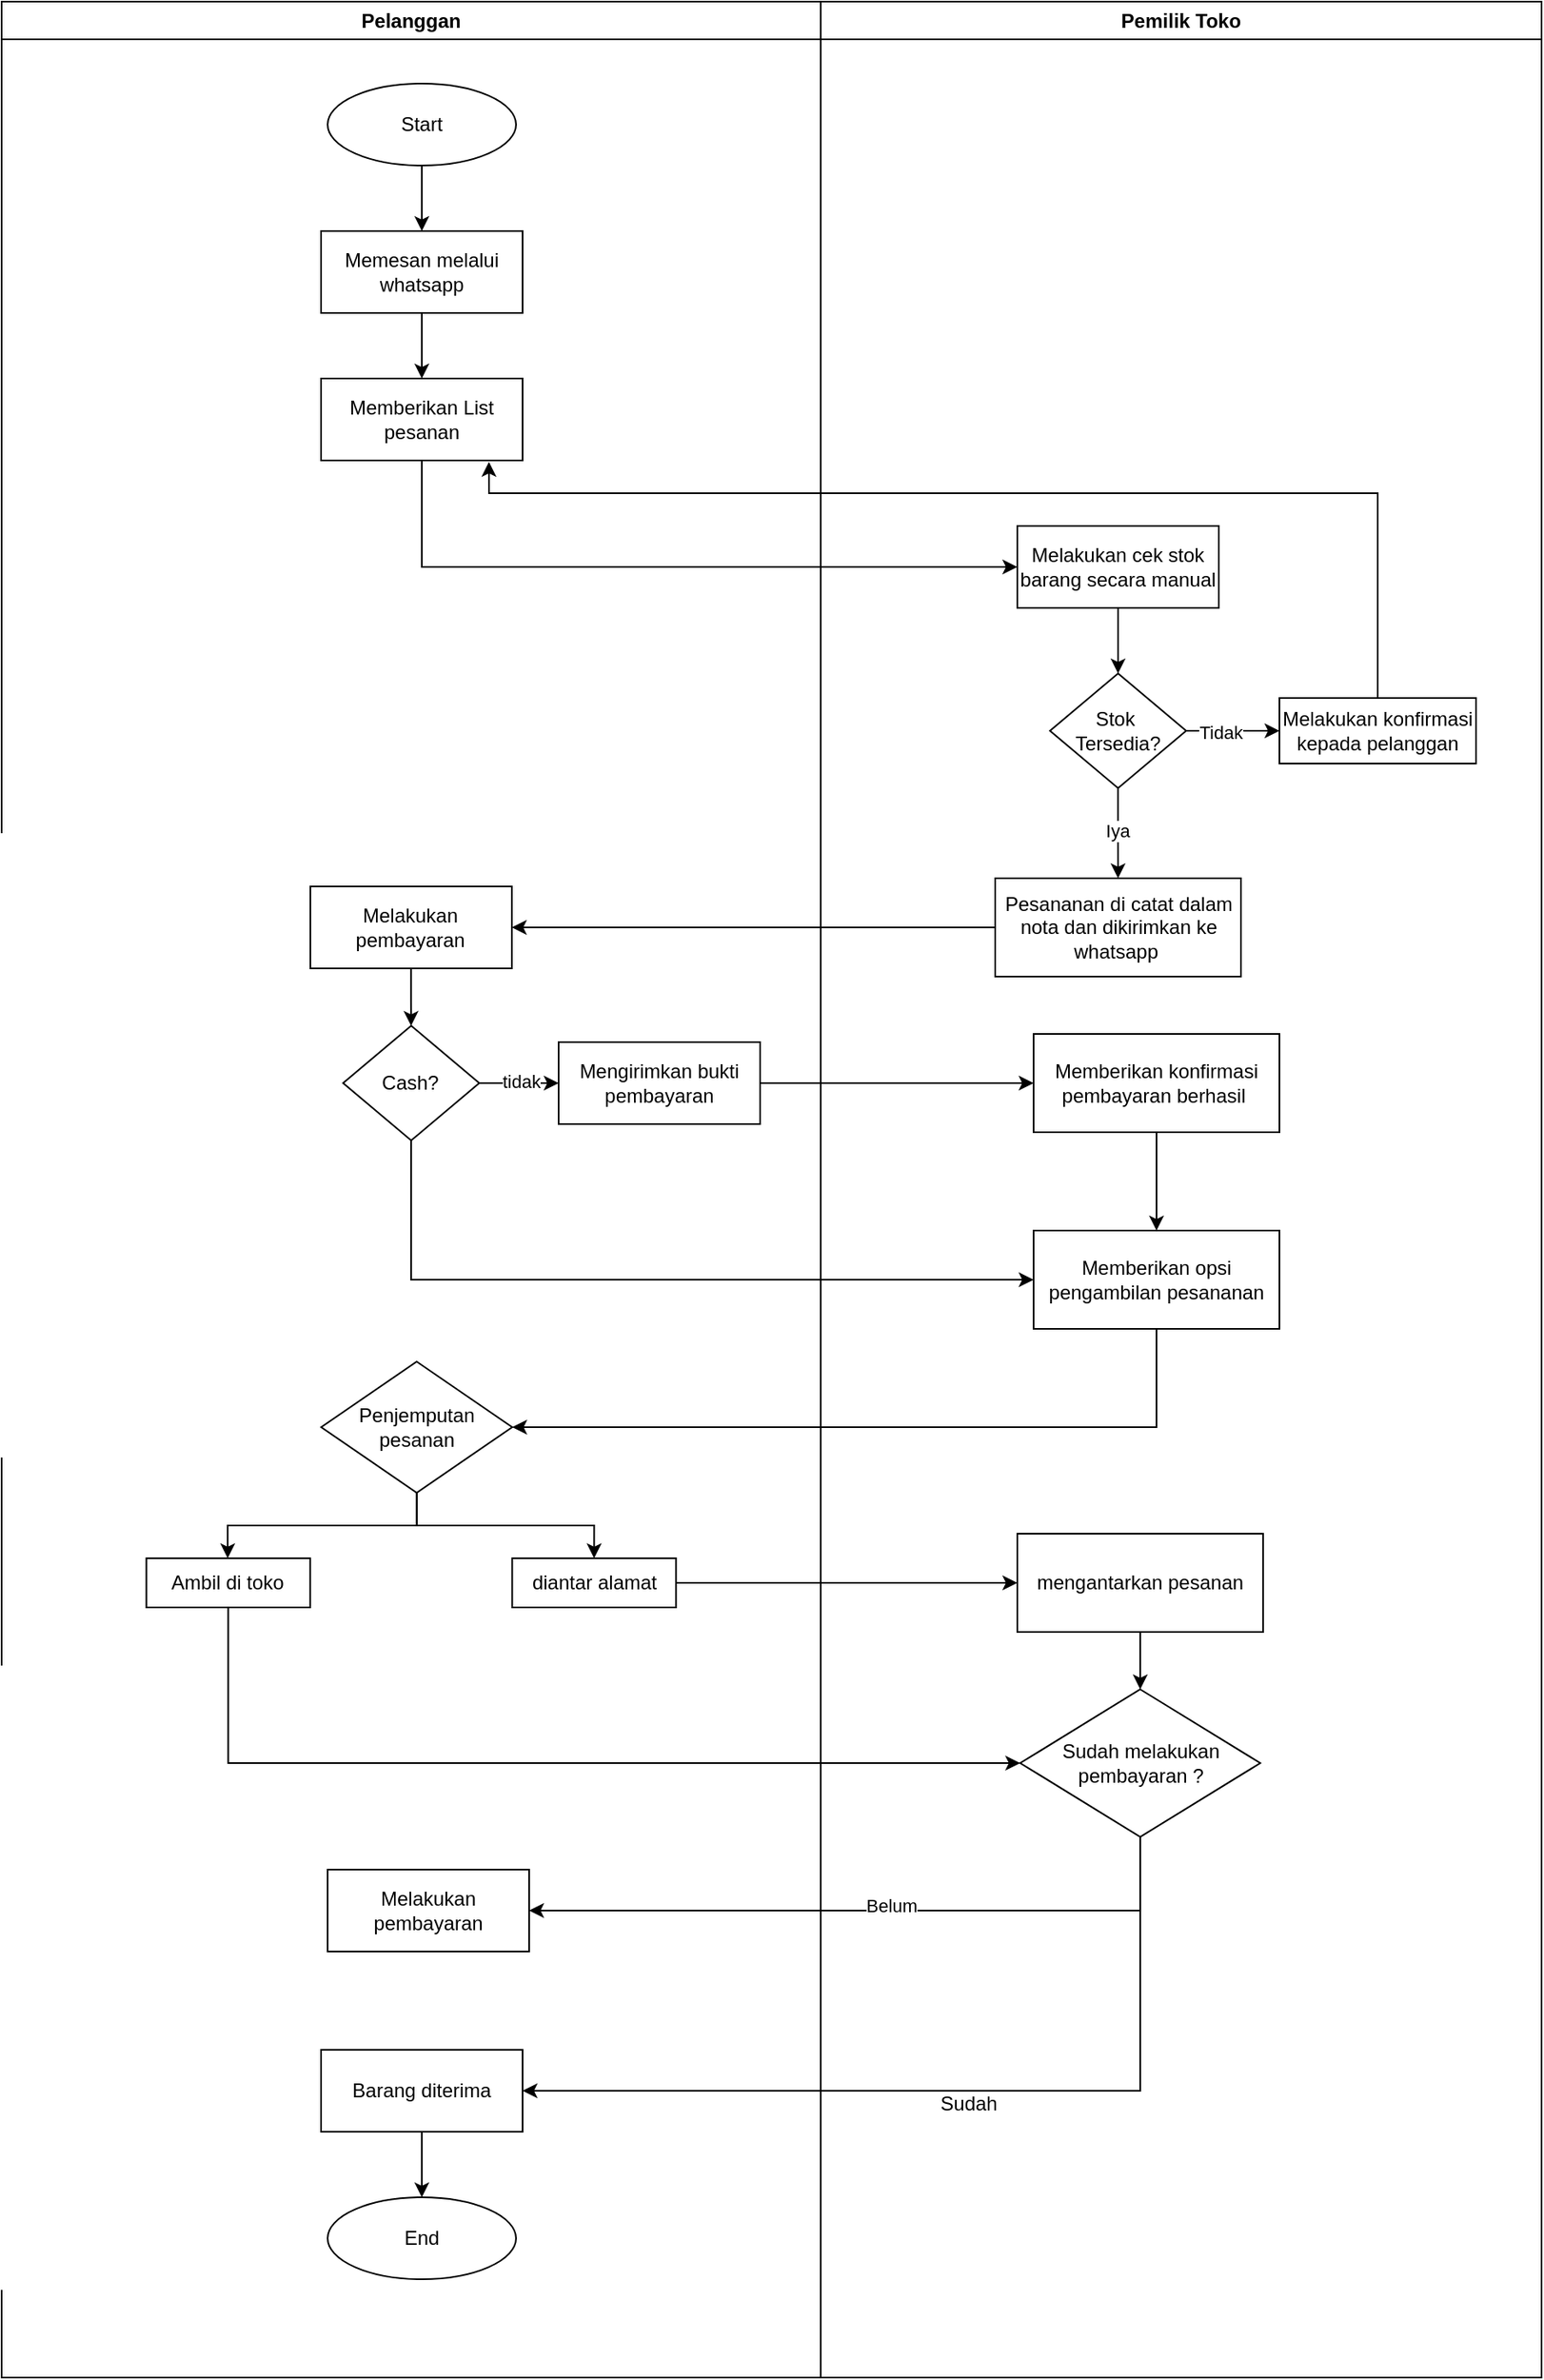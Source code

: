 <mxfile version="26.0.14">
  <diagram name="Page-1" id="lMPPSyxQ9ihXqq-34sMT">
    <mxGraphModel dx="1522" dy="672" grid="1" gridSize="10" guides="1" tooltips="1" connect="1" arrows="1" fold="1" page="1" pageScale="1" pageWidth="850" pageHeight="1100" math="0" shadow="0">
      <root>
        <mxCell id="0" />
        <mxCell id="1" parent="0" />
        <mxCell id="8Lf1zGKXDGWRpxzg6P_H-1" value="Pelanggan" style="swimlane;whiteSpace=wrap;html=1;" parent="1" vertex="1">
          <mxGeometry x="300" y="340" width="500" height="1450" as="geometry">
            <mxRectangle x="140" y="520" width="140" height="30" as="alternateBounds" />
          </mxGeometry>
        </mxCell>
        <mxCell id="8Lf1zGKXDGWRpxzg6P_H-133" style="edgeStyle=orthogonalEdgeStyle;rounded=0;orthogonalLoop=1;jettySize=auto;html=1;" parent="8Lf1zGKXDGWRpxzg6P_H-1" source="8Lf1zGKXDGWRpxzg6P_H-2" target="8Lf1zGKXDGWRpxzg6P_H-128" edge="1">
          <mxGeometry relative="1" as="geometry" />
        </mxCell>
        <mxCell id="8Lf1zGKXDGWRpxzg6P_H-2" value="Start" style="ellipse;whiteSpace=wrap;html=1;" parent="8Lf1zGKXDGWRpxzg6P_H-1" vertex="1">
          <mxGeometry x="199" y="50" width="115" height="50" as="geometry" />
        </mxCell>
        <mxCell id="8Lf1zGKXDGWRpxzg6P_H-15" value="Memberikan List pesanan" style="rounded=0;whiteSpace=wrap;html=1;" parent="8Lf1zGKXDGWRpxzg6P_H-1" vertex="1">
          <mxGeometry x="195" y="230" width="123" height="50" as="geometry" />
        </mxCell>
        <mxCell id="YRc034qmBD4td9HDPw1p-21" style="edgeStyle=orthogonalEdgeStyle;rounded=0;orthogonalLoop=1;jettySize=auto;html=1;" edge="1" parent="8Lf1zGKXDGWRpxzg6P_H-1" source="8Lf1zGKXDGWRpxzg6P_H-94" target="YRc034qmBD4td9HDPw1p-6">
          <mxGeometry relative="1" as="geometry" />
        </mxCell>
        <mxCell id="YRc034qmBD4td9HDPw1p-22" value="tidak" style="edgeLabel;html=1;align=center;verticalAlign=middle;resizable=0;points=[];" vertex="1" connectable="0" parent="YRc034qmBD4td9HDPw1p-21">
          <mxGeometry x="0.023" y="1" relative="1" as="geometry">
            <mxPoint as="offset" />
          </mxGeometry>
        </mxCell>
        <mxCell id="8Lf1zGKXDGWRpxzg6P_H-94" value="Cash?" style="rhombus;whiteSpace=wrap;html=1;" parent="8Lf1zGKXDGWRpxzg6P_H-1" vertex="1">
          <mxGeometry x="208.44" y="625" width="83.12" height="70" as="geometry" />
        </mxCell>
        <mxCell id="8Lf1zGKXDGWRpxzg6P_H-125" style="edgeStyle=orthogonalEdgeStyle;rounded=0;orthogonalLoop=1;jettySize=auto;html=1;" parent="8Lf1zGKXDGWRpxzg6P_H-1" source="8Lf1zGKXDGWRpxzg6P_H-117" target="8Lf1zGKXDGWRpxzg6P_H-118" edge="1">
          <mxGeometry relative="1" as="geometry" />
        </mxCell>
        <mxCell id="8Lf1zGKXDGWRpxzg6P_H-117" value="Barang diterima" style="rounded=0;whiteSpace=wrap;html=1;" parent="8Lf1zGKXDGWRpxzg6P_H-1" vertex="1">
          <mxGeometry x="195" y="1250" width="123" height="50" as="geometry" />
        </mxCell>
        <mxCell id="8Lf1zGKXDGWRpxzg6P_H-118" value="End" style="ellipse;whiteSpace=wrap;html=1;" parent="8Lf1zGKXDGWRpxzg6P_H-1" vertex="1">
          <mxGeometry x="199" y="1340" width="115" height="50" as="geometry" />
        </mxCell>
        <mxCell id="YRc034qmBD4td9HDPw1p-3" style="edgeStyle=orthogonalEdgeStyle;rounded=0;orthogonalLoop=1;jettySize=auto;html=1;entryX=0.5;entryY=0;entryDx=0;entryDy=0;" edge="1" parent="8Lf1zGKXDGWRpxzg6P_H-1" source="8Lf1zGKXDGWRpxzg6P_H-128" target="8Lf1zGKXDGWRpxzg6P_H-15">
          <mxGeometry relative="1" as="geometry" />
        </mxCell>
        <mxCell id="8Lf1zGKXDGWRpxzg6P_H-128" value="Memesan melalui whatsapp" style="rounded=0;whiteSpace=wrap;html=1;" parent="8Lf1zGKXDGWRpxzg6P_H-1" vertex="1">
          <mxGeometry x="195" y="140" width="123" height="50" as="geometry" />
        </mxCell>
        <mxCell id="YRc034qmBD4td9HDPw1p-6" value="Mengirimkan bukti pembayaran" style="rounded=0;whiteSpace=wrap;html=1;" vertex="1" parent="8Lf1zGKXDGWRpxzg6P_H-1">
          <mxGeometry x="340" y="635" width="123" height="50" as="geometry" />
        </mxCell>
        <mxCell id="YRc034qmBD4td9HDPw1p-16" value="Penjemputan pesanan" style="rhombus;whiteSpace=wrap;html=1;" vertex="1" parent="8Lf1zGKXDGWRpxzg6P_H-1">
          <mxGeometry x="195.08" y="830" width="116.59" height="80" as="geometry" />
        </mxCell>
        <mxCell id="YRc034qmBD4td9HDPw1p-23" value="Ambil di toko" style="rounded=0;whiteSpace=wrap;html=1;" vertex="1" parent="8Lf1zGKXDGWRpxzg6P_H-1">
          <mxGeometry x="88.34" y="950" width="100" height="30" as="geometry" />
        </mxCell>
        <mxCell id="YRc034qmBD4td9HDPw1p-24" value="diantar alamat" style="rounded=0;whiteSpace=wrap;html=1;" vertex="1" parent="8Lf1zGKXDGWRpxzg6P_H-1">
          <mxGeometry x="311.67" y="950" width="100" height="30" as="geometry" />
        </mxCell>
        <mxCell id="YRc034qmBD4td9HDPw1p-28" style="edgeStyle=orthogonalEdgeStyle;rounded=0;orthogonalLoop=1;jettySize=auto;html=1;" edge="1" parent="8Lf1zGKXDGWRpxzg6P_H-1" source="YRc034qmBD4td9HDPw1p-16" target="YRc034qmBD4td9HDPw1p-23">
          <mxGeometry relative="1" as="geometry">
            <Array as="points">
              <mxPoint x="253" y="930" />
              <mxPoint x="138" y="930" />
            </Array>
          </mxGeometry>
        </mxCell>
        <mxCell id="YRc034qmBD4td9HDPw1p-29" style="edgeStyle=orthogonalEdgeStyle;rounded=0;orthogonalLoop=1;jettySize=auto;html=1;entryX=0.5;entryY=0;entryDx=0;entryDy=0;" edge="1" parent="8Lf1zGKXDGWRpxzg6P_H-1" source="YRc034qmBD4td9HDPw1p-16" target="YRc034qmBD4td9HDPw1p-24">
          <mxGeometry relative="1" as="geometry" />
        </mxCell>
        <mxCell id="YRc034qmBD4td9HDPw1p-46" value="Melakukan pembayaran" style="rounded=0;whiteSpace=wrap;html=1;" vertex="1" parent="8Lf1zGKXDGWRpxzg6P_H-1">
          <mxGeometry x="199" y="1140" width="123" height="50" as="geometry" />
        </mxCell>
        <mxCell id="8Lf1zGKXDGWRpxzg6P_H-48" value="Pemilik Toko" style="swimlane;whiteSpace=wrap;html=1;" parent="1" vertex="1">
          <mxGeometry x="800" y="340" width="440" height="1450" as="geometry">
            <mxRectangle x="140" y="520" width="140" height="30" as="alternateBounds" />
          </mxGeometry>
        </mxCell>
        <mxCell id="8Lf1zGKXDGWRpxzg6P_H-67" value="Melakukan konfirmasi kepada pelanggan" style="rounded=0;whiteSpace=wrap;html=1;" parent="8Lf1zGKXDGWRpxzg6P_H-48" vertex="1">
          <mxGeometry x="280" y="425" width="120" height="40" as="geometry" />
        </mxCell>
        <mxCell id="8Lf1zGKXDGWRpxzg6P_H-76" style="edgeStyle=orthogonalEdgeStyle;rounded=0;orthogonalLoop=1;jettySize=auto;html=1;entryX=0.5;entryY=0;entryDx=0;entryDy=0;" parent="8Lf1zGKXDGWRpxzg6P_H-48" source="8Lf1zGKXDGWRpxzg6P_H-73" target="8Lf1zGKXDGWRpxzg6P_H-74" edge="1">
          <mxGeometry relative="1" as="geometry" />
        </mxCell>
        <mxCell id="8Lf1zGKXDGWRpxzg6P_H-73" value="Melakukan cek stok barang secara manual" style="rounded=0;whiteSpace=wrap;html=1;" parent="8Lf1zGKXDGWRpxzg6P_H-48" vertex="1">
          <mxGeometry x="120" y="320" width="123" height="50" as="geometry" />
        </mxCell>
        <mxCell id="8Lf1zGKXDGWRpxzg6P_H-102" style="edgeStyle=orthogonalEdgeStyle;rounded=0;orthogonalLoop=1;jettySize=auto;html=1;entryX=0;entryY=0.5;entryDx=0;entryDy=0;" parent="8Lf1zGKXDGWRpxzg6P_H-48" source="8Lf1zGKXDGWRpxzg6P_H-74" target="8Lf1zGKXDGWRpxzg6P_H-67" edge="1">
          <mxGeometry relative="1" as="geometry" />
        </mxCell>
        <mxCell id="8Lf1zGKXDGWRpxzg6P_H-103" value="Tidak" style="edgeLabel;html=1;align=center;verticalAlign=middle;resizable=0;points=[];" parent="8Lf1zGKXDGWRpxzg6P_H-102" vertex="1" connectable="0">
          <mxGeometry x="-0.275" y="-1" relative="1" as="geometry">
            <mxPoint as="offset" />
          </mxGeometry>
        </mxCell>
        <mxCell id="8Lf1zGKXDGWRpxzg6P_H-104" style="edgeStyle=orthogonalEdgeStyle;rounded=0;orthogonalLoop=1;jettySize=auto;html=1;" parent="8Lf1zGKXDGWRpxzg6P_H-48" source="8Lf1zGKXDGWRpxzg6P_H-74" target="8Lf1zGKXDGWRpxzg6P_H-100" edge="1">
          <mxGeometry relative="1" as="geometry" />
        </mxCell>
        <mxCell id="8Lf1zGKXDGWRpxzg6P_H-156" value="Iya" style="edgeLabel;html=1;align=center;verticalAlign=middle;resizable=0;points=[];" parent="8Lf1zGKXDGWRpxzg6P_H-104" vertex="1" connectable="0">
          <mxGeometry x="-0.061" y="-1" relative="1" as="geometry">
            <mxPoint as="offset" />
          </mxGeometry>
        </mxCell>
        <mxCell id="8Lf1zGKXDGWRpxzg6P_H-74" value="Stok&amp;nbsp;&lt;div&gt;Tersedia?&lt;/div&gt;" style="rhombus;whiteSpace=wrap;html=1;" parent="8Lf1zGKXDGWRpxzg6P_H-48" vertex="1">
          <mxGeometry x="139.94" y="410" width="83.12" height="70" as="geometry" />
        </mxCell>
        <mxCell id="YRc034qmBD4td9HDPw1p-35" style="edgeStyle=orthogonalEdgeStyle;rounded=0;orthogonalLoop=1;jettySize=auto;html=1;" edge="1" parent="8Lf1zGKXDGWRpxzg6P_H-48" source="8Lf1zGKXDGWRpxzg6P_H-108" target="YRc034qmBD4td9HDPw1p-34">
          <mxGeometry relative="1" as="geometry" />
        </mxCell>
        <mxCell id="8Lf1zGKXDGWRpxzg6P_H-108" value="Memberikan konfirmasi pembayaran berhasil&amp;nbsp;" style="rounded=0;whiteSpace=wrap;html=1;" parent="8Lf1zGKXDGWRpxzg6P_H-48" vertex="1">
          <mxGeometry x="129.94" y="630" width="150.06" height="60" as="geometry" />
        </mxCell>
        <mxCell id="8Lf1zGKXDGWRpxzg6P_H-100" value="Pesananan di catat dalam nota dan dikirimkan ke whatsapp&amp;nbsp;" style="rounded=0;whiteSpace=wrap;html=1;" parent="8Lf1zGKXDGWRpxzg6P_H-48" vertex="1">
          <mxGeometry x="106.5" y="535" width="150" height="60" as="geometry" />
        </mxCell>
        <mxCell id="8Lf1zGKXDGWRpxzg6P_H-91" value="Melakukan pembayaran" style="rounded=0;whiteSpace=wrap;html=1;" parent="8Lf1zGKXDGWRpxzg6P_H-48" vertex="1">
          <mxGeometry x="-311.56" y="540" width="123" height="50" as="geometry" />
        </mxCell>
        <mxCell id="8Lf1zGKXDGWRpxzg6P_H-122" style="edgeStyle=orthogonalEdgeStyle;rounded=0;orthogonalLoop=1;jettySize=auto;html=1;entryX=1;entryY=0.5;entryDx=0;entryDy=0;" parent="8Lf1zGKXDGWRpxzg6P_H-48" source="8Lf1zGKXDGWRpxzg6P_H-100" target="8Lf1zGKXDGWRpxzg6P_H-91" edge="1">
          <mxGeometry relative="1" as="geometry" />
        </mxCell>
        <mxCell id="YRc034qmBD4td9HDPw1p-34" value="Memberikan opsi pengambilan pesananan" style="rounded=0;whiteSpace=wrap;html=1;" vertex="1" parent="8Lf1zGKXDGWRpxzg6P_H-48">
          <mxGeometry x="129.94" y="750" width="150.06" height="60" as="geometry" />
        </mxCell>
        <mxCell id="YRc034qmBD4td9HDPw1p-45" style="edgeStyle=orthogonalEdgeStyle;rounded=0;orthogonalLoop=1;jettySize=auto;html=1;entryX=0.5;entryY=0;entryDx=0;entryDy=0;" edge="1" parent="8Lf1zGKXDGWRpxzg6P_H-48" source="YRc034qmBD4td9HDPw1p-38" target="YRc034qmBD4td9HDPw1p-43">
          <mxGeometry relative="1" as="geometry" />
        </mxCell>
        <mxCell id="YRc034qmBD4td9HDPw1p-38" value="mengantarkan pesanan" style="rounded=0;whiteSpace=wrap;html=1;" vertex="1" parent="8Lf1zGKXDGWRpxzg6P_H-48">
          <mxGeometry x="120" y="935" width="150.06" height="60" as="geometry" />
        </mxCell>
        <mxCell id="YRc034qmBD4td9HDPw1p-43" value="Sudah melakukan pembayaran ?" style="rhombus;whiteSpace=wrap;html=1;" vertex="1" parent="8Lf1zGKXDGWRpxzg6P_H-48">
          <mxGeometry x="121.76" y="1030" width="146.53" height="90" as="geometry" />
        </mxCell>
        <mxCell id="8Lf1zGKXDGWRpxzg6P_H-153" style="edgeStyle=orthogonalEdgeStyle;rounded=0;orthogonalLoop=1;jettySize=auto;html=1;entryX=0;entryY=0.5;entryDx=0;entryDy=0;" parent="1" source="8Lf1zGKXDGWRpxzg6P_H-15" target="8Lf1zGKXDGWRpxzg6P_H-73" edge="1">
          <mxGeometry relative="1" as="geometry">
            <Array as="points">
              <mxPoint x="557" y="685" />
            </Array>
          </mxGeometry>
        </mxCell>
        <mxCell id="8Lf1zGKXDGWRpxzg6P_H-155" style="edgeStyle=orthogonalEdgeStyle;rounded=0;orthogonalLoop=1;jettySize=auto;html=1;entryX=0.833;entryY=1.018;entryDx=0;entryDy=0;entryPerimeter=0;" parent="1" source="8Lf1zGKXDGWRpxzg6P_H-67" target="8Lf1zGKXDGWRpxzg6P_H-15" edge="1">
          <mxGeometry relative="1" as="geometry">
            <Array as="points">
              <mxPoint x="1140" y="640" />
              <mxPoint x="598" y="640" />
            </Array>
          </mxGeometry>
        </mxCell>
        <mxCell id="8Lf1zGKXDGWRpxzg6P_H-97" style="edgeStyle=orthogonalEdgeStyle;rounded=0;orthogonalLoop=1;jettySize=auto;html=1;" parent="1" source="8Lf1zGKXDGWRpxzg6P_H-91" target="8Lf1zGKXDGWRpxzg6P_H-94" edge="1">
          <mxGeometry relative="1" as="geometry" />
        </mxCell>
        <mxCell id="YRc034qmBD4td9HDPw1p-9" style="edgeStyle=orthogonalEdgeStyle;rounded=0;orthogonalLoop=1;jettySize=auto;html=1;entryX=0;entryY=0.5;entryDx=0;entryDy=0;" edge="1" parent="1" source="YRc034qmBD4td9HDPw1p-6" target="8Lf1zGKXDGWRpxzg6P_H-108">
          <mxGeometry relative="1" as="geometry" />
        </mxCell>
        <mxCell id="YRc034qmBD4td9HDPw1p-36" style="edgeStyle=orthogonalEdgeStyle;rounded=0;orthogonalLoop=1;jettySize=auto;html=1;entryX=0;entryY=0.5;entryDx=0;entryDy=0;" edge="1" parent="1" source="8Lf1zGKXDGWRpxzg6P_H-94" target="YRc034qmBD4td9HDPw1p-34">
          <mxGeometry relative="1" as="geometry">
            <Array as="points">
              <mxPoint x="550" y="1120" />
            </Array>
          </mxGeometry>
        </mxCell>
        <mxCell id="YRc034qmBD4td9HDPw1p-37" style="edgeStyle=orthogonalEdgeStyle;rounded=0;orthogonalLoop=1;jettySize=auto;html=1;entryX=1;entryY=0.5;entryDx=0;entryDy=0;" edge="1" parent="1" source="YRc034qmBD4td9HDPw1p-34" target="YRc034qmBD4td9HDPw1p-16">
          <mxGeometry relative="1" as="geometry">
            <Array as="points">
              <mxPoint x="1005" y="1210" />
            </Array>
          </mxGeometry>
        </mxCell>
        <mxCell id="YRc034qmBD4td9HDPw1p-39" style="edgeStyle=orthogonalEdgeStyle;rounded=0;orthogonalLoop=1;jettySize=auto;html=1;entryX=0;entryY=0.5;entryDx=0;entryDy=0;" edge="1" parent="1" source="YRc034qmBD4td9HDPw1p-24" target="YRc034qmBD4td9HDPw1p-38">
          <mxGeometry relative="1" as="geometry" />
        </mxCell>
        <mxCell id="YRc034qmBD4td9HDPw1p-55" style="edgeStyle=orthogonalEdgeStyle;rounded=0;orthogonalLoop=1;jettySize=auto;html=1;entryX=0;entryY=0.5;entryDx=0;entryDy=0;" edge="1" parent="1" source="YRc034qmBD4td9HDPw1p-23" target="YRc034qmBD4td9HDPw1p-43">
          <mxGeometry relative="1" as="geometry">
            <Array as="points">
              <mxPoint x="438" y="1415" />
            </Array>
          </mxGeometry>
        </mxCell>
        <mxCell id="YRc034qmBD4td9HDPw1p-58" style="edgeStyle=orthogonalEdgeStyle;rounded=0;orthogonalLoop=1;jettySize=auto;html=1;entryX=1;entryY=0.5;entryDx=0;entryDy=0;" edge="1" parent="1" source="YRc034qmBD4td9HDPw1p-43" target="YRc034qmBD4td9HDPw1p-46">
          <mxGeometry relative="1" as="geometry">
            <Array as="points">
              <mxPoint x="995" y="1505" />
            </Array>
          </mxGeometry>
        </mxCell>
        <mxCell id="YRc034qmBD4td9HDPw1p-59" value="Belum" style="edgeLabel;html=1;align=center;verticalAlign=middle;resizable=0;points=[];" vertex="1" connectable="0" parent="YRc034qmBD4td9HDPw1p-58">
          <mxGeometry x="-0.055" y="-3" relative="1" as="geometry">
            <mxPoint as="offset" />
          </mxGeometry>
        </mxCell>
        <mxCell id="YRc034qmBD4td9HDPw1p-60" style="edgeStyle=orthogonalEdgeStyle;rounded=0;orthogonalLoop=1;jettySize=auto;html=1;entryX=1;entryY=0.5;entryDx=0;entryDy=0;" edge="1" parent="1" source="YRc034qmBD4td9HDPw1p-43" target="8Lf1zGKXDGWRpxzg6P_H-117">
          <mxGeometry relative="1" as="geometry">
            <Array as="points">
              <mxPoint x="995" y="1615" />
            </Array>
          </mxGeometry>
        </mxCell>
        <mxCell id="YRc034qmBD4td9HDPw1p-61" value="Sudah" style="text;html=1;align=center;verticalAlign=middle;resizable=0;points=[];autosize=1;strokeColor=none;fillColor=none;" vertex="1" parent="1">
          <mxGeometry x="860" y="1608" width="60" height="30" as="geometry" />
        </mxCell>
      </root>
    </mxGraphModel>
  </diagram>
</mxfile>
